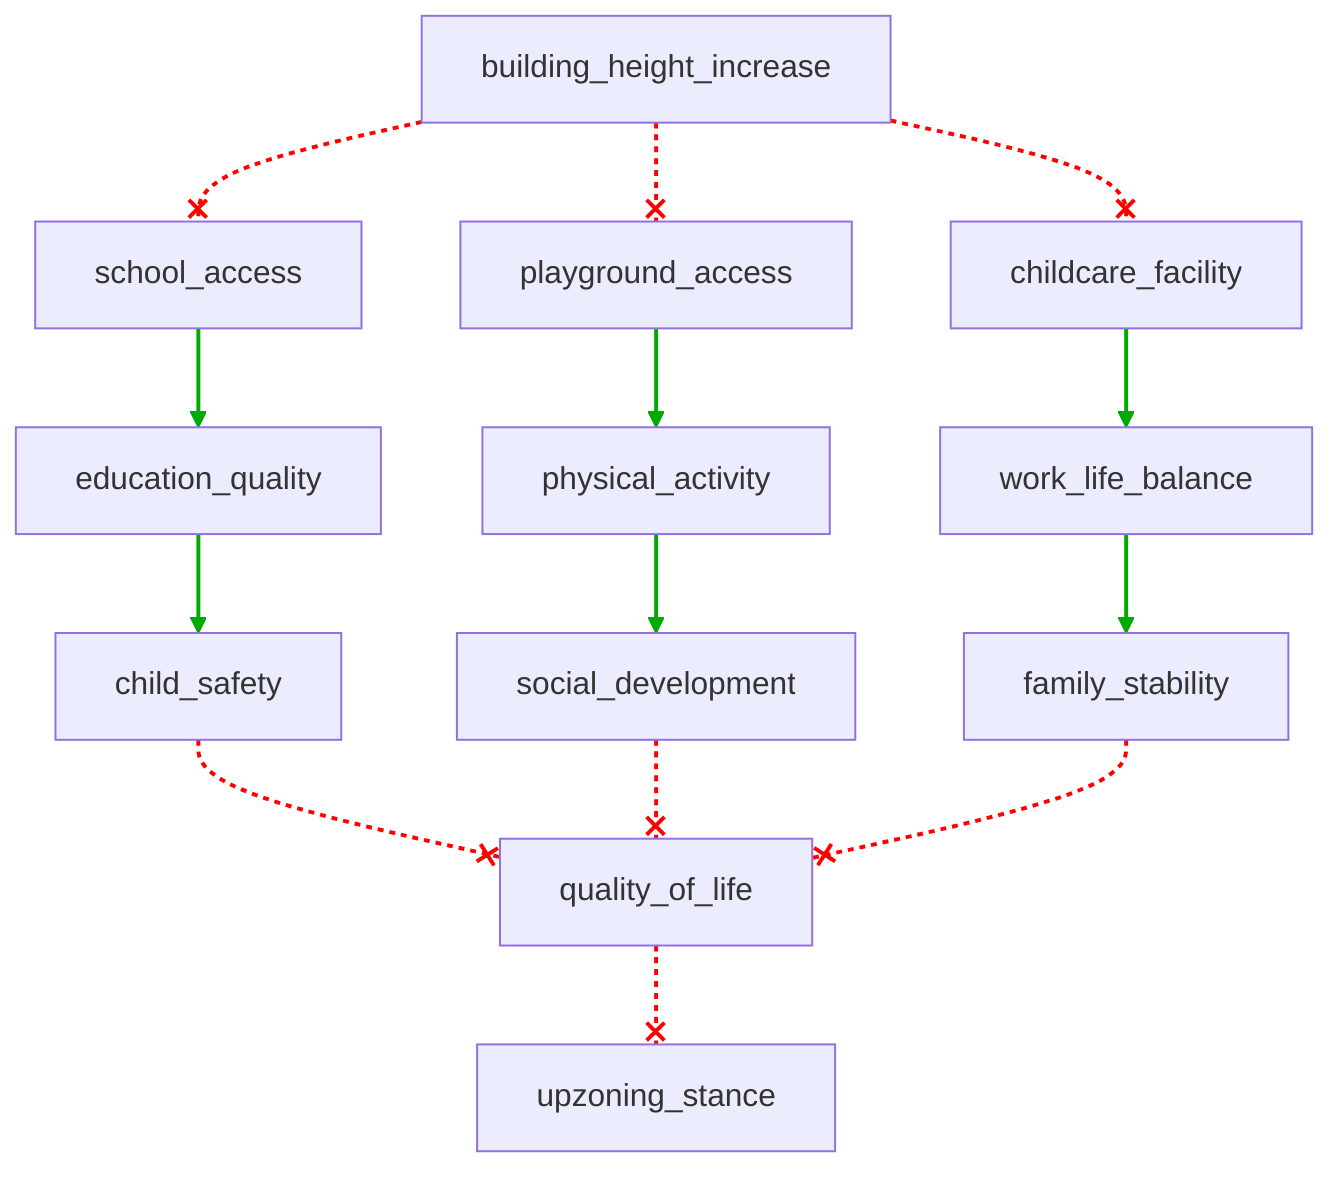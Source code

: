 flowchart TD
    n1[building_height_increase]
    n2[school_access]
    n3[playground_access]
    n4[childcare_facility]
    n5[education_quality]
    n6[physical_activity]
    n7[work_life_balance]
    n8[child_safety]
    n9[social_development]
    n10[family_stability]
    n11[quality_of_life]
    n12[upzoning_stance]
    n1 --x n2
    n1 --x n3
    n1 --x n4
    n2 --> n5
    n3 --> n6
    n4 --> n7
    n5 --> n8
    n6 --> n9
    n7 --> n10
    n8 --x n11
    n9 --x n11
    n10 --x n11
    n11 --x n12
    linkStyle 0 stroke:#FF0000,stroke-dasharray:3,stroke-width:2px
    linkStyle 1 stroke:#FF0000,stroke-dasharray:3,stroke-width:2px
    linkStyle 2 stroke:#FF0000,stroke-dasharray:3,stroke-width:2px
    linkStyle 3 stroke:#00AA00,stroke-width:2px
    linkStyle 4 stroke:#00AA00,stroke-width:2px
    linkStyle 5 stroke:#00AA00,stroke-width:2px
    linkStyle 6 stroke:#00AA00,stroke-width:2px
    linkStyle 7 stroke:#00AA00,stroke-width:2px
    linkStyle 8 stroke:#00AA00,stroke-width:2px
    linkStyle 9 stroke:#FF0000,stroke-dasharray:3,stroke-width:2px
    linkStyle 10 stroke:#FF0000,stroke-dasharray:3,stroke-width:2px
    linkStyle 11 stroke:#FF0000,stroke-dasharray:3,stroke-width:2px
    linkStyle 12 stroke:#FF0000,stroke-dasharray:3,stroke-width:2px